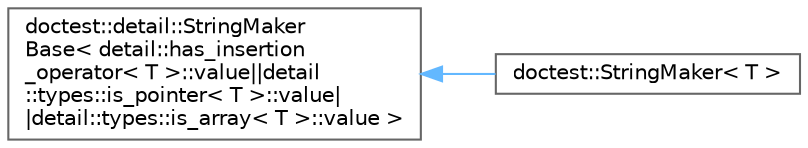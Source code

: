 digraph "Graphical Class Hierarchy"
{
 // LATEX_PDF_SIZE
  bgcolor="transparent";
  edge [fontname=Helvetica,fontsize=10,labelfontname=Helvetica,labelfontsize=10];
  node [fontname=Helvetica,fontsize=10,shape=box,height=0.2,width=0.4];
  rankdir="LR";
  Node0 [id="Node000000",label="doctest::detail::StringMaker\lBase\< detail::has_insertion\l_operator\< T \>::value\|\|detail\l::types::is_pointer\< T \>::value\|\l\|detail::types::is_array\< T \>::value \>",height=0.2,width=0.4,color="grey40", fillcolor="white", style="filled",URL="$structdoctest_1_1detail_1_1_string_maker_base.html",tooltip=" "];
  Node0 -> Node1 [id="edge19_Node000000_Node000001",dir="back",color="steelblue1",style="solid",tooltip=" "];
  Node1 [id="Node000001",label="doctest::StringMaker\< T \>",height=0.2,width=0.4,color="grey40", fillcolor="white", style="filled",URL="$structdoctest_1_1_string_maker.html",tooltip=" "];
}
